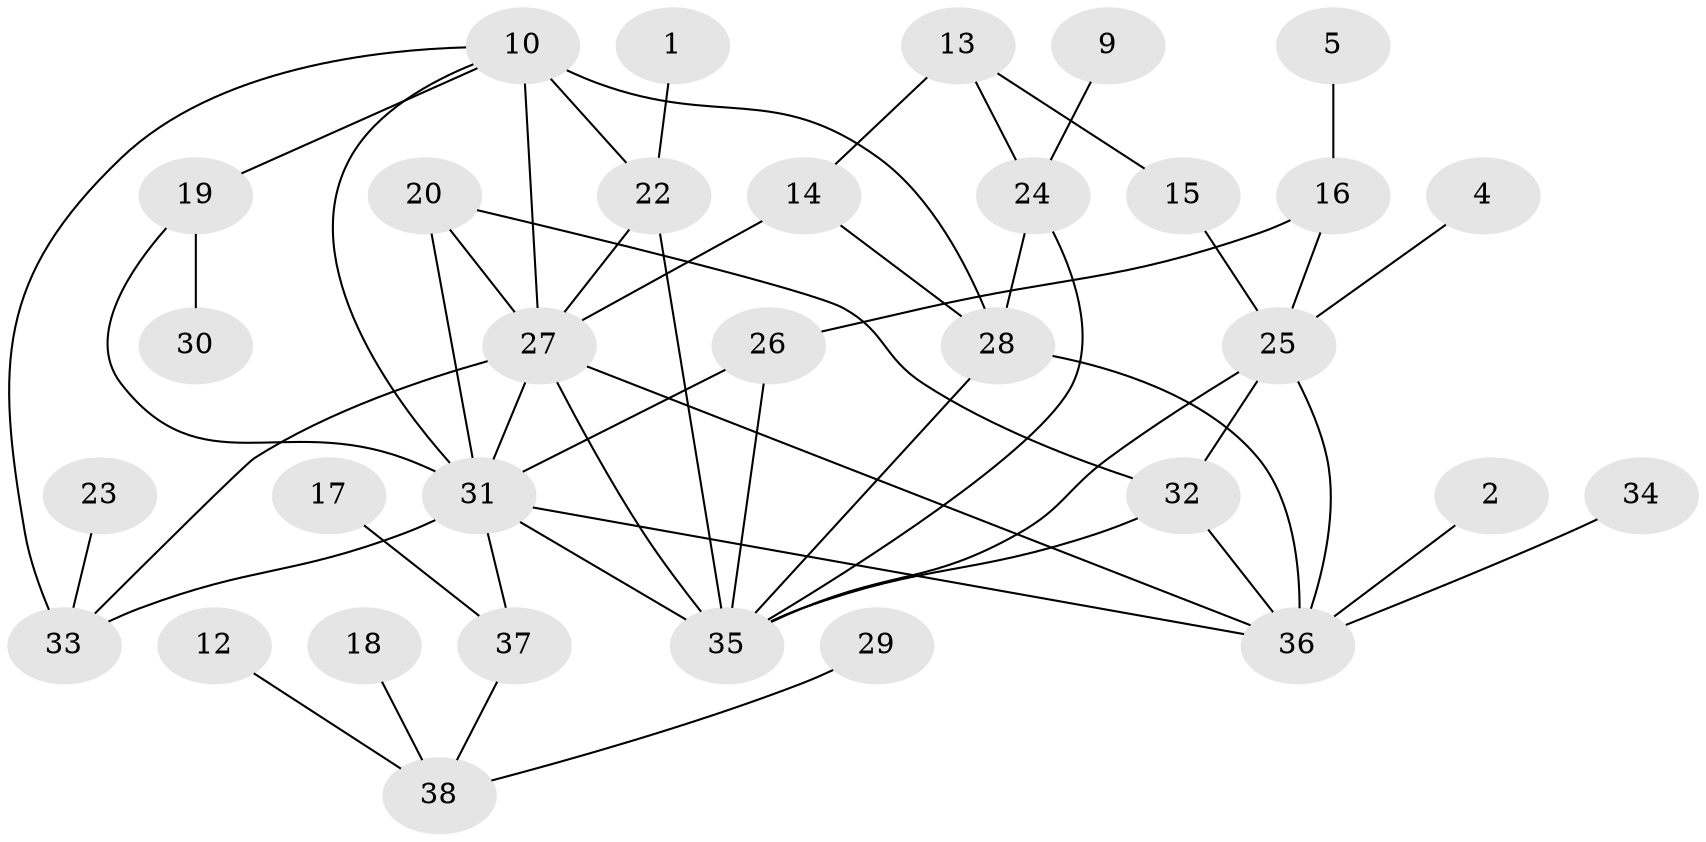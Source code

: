 // original degree distribution, {2: 0.27631578947368424, 4: 0.18421052631578946, 1: 0.19736842105263158, 3: 0.18421052631578946, 5: 0.06578947368421052, 0: 0.07894736842105263, 6: 0.013157894736842105}
// Generated by graph-tools (version 1.1) at 2025/25/03/09/25 03:25:23]
// undirected, 32 vertices, 52 edges
graph export_dot {
graph [start="1"]
  node [color=gray90,style=filled];
  1;
  2;
  4;
  5;
  9;
  10;
  12;
  13;
  14;
  15;
  16;
  17;
  18;
  19;
  20;
  22;
  23;
  24;
  25;
  26;
  27;
  28;
  29;
  30;
  31;
  32;
  33;
  34;
  35;
  36;
  37;
  38;
  1 -- 22 [weight=1.0];
  2 -- 36 [weight=1.0];
  4 -- 25 [weight=1.0];
  5 -- 16 [weight=1.0];
  9 -- 24 [weight=1.0];
  10 -- 19 [weight=1.0];
  10 -- 22 [weight=1.0];
  10 -- 27 [weight=1.0];
  10 -- 28 [weight=2.0];
  10 -- 31 [weight=1.0];
  10 -- 33 [weight=1.0];
  12 -- 38 [weight=1.0];
  13 -- 14 [weight=1.0];
  13 -- 15 [weight=1.0];
  13 -- 24 [weight=1.0];
  14 -- 27 [weight=1.0];
  14 -- 28 [weight=1.0];
  15 -- 25 [weight=1.0];
  16 -- 25 [weight=1.0];
  16 -- 26 [weight=1.0];
  17 -- 37 [weight=1.0];
  18 -- 38 [weight=1.0];
  19 -- 30 [weight=1.0];
  19 -- 31 [weight=1.0];
  20 -- 27 [weight=1.0];
  20 -- 31 [weight=1.0];
  20 -- 32 [weight=1.0];
  22 -- 27 [weight=1.0];
  22 -- 35 [weight=1.0];
  23 -- 33 [weight=1.0];
  24 -- 28 [weight=1.0];
  24 -- 35 [weight=1.0];
  25 -- 32 [weight=1.0];
  25 -- 35 [weight=1.0];
  25 -- 36 [weight=1.0];
  26 -- 31 [weight=1.0];
  26 -- 35 [weight=1.0];
  27 -- 31 [weight=1.0];
  27 -- 33 [weight=1.0];
  27 -- 35 [weight=1.0];
  27 -- 36 [weight=1.0];
  28 -- 35 [weight=1.0];
  28 -- 36 [weight=1.0];
  29 -- 38 [weight=1.0];
  31 -- 33 [weight=1.0];
  31 -- 35 [weight=2.0];
  31 -- 36 [weight=1.0];
  31 -- 37 [weight=2.0];
  32 -- 35 [weight=1.0];
  32 -- 36 [weight=1.0];
  34 -- 36 [weight=1.0];
  37 -- 38 [weight=1.0];
}
